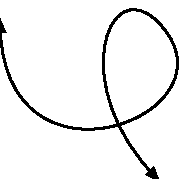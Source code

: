beginfig(0)

begingroup
interim linejoin:=mitered;
drawdblarrow reverse((0, 2cm){down}..(2cm, 2cm){dir 135}..{dir -45}(2cm, 0))
	withpen pencircle scaled bp;
endgroup;

endfig
